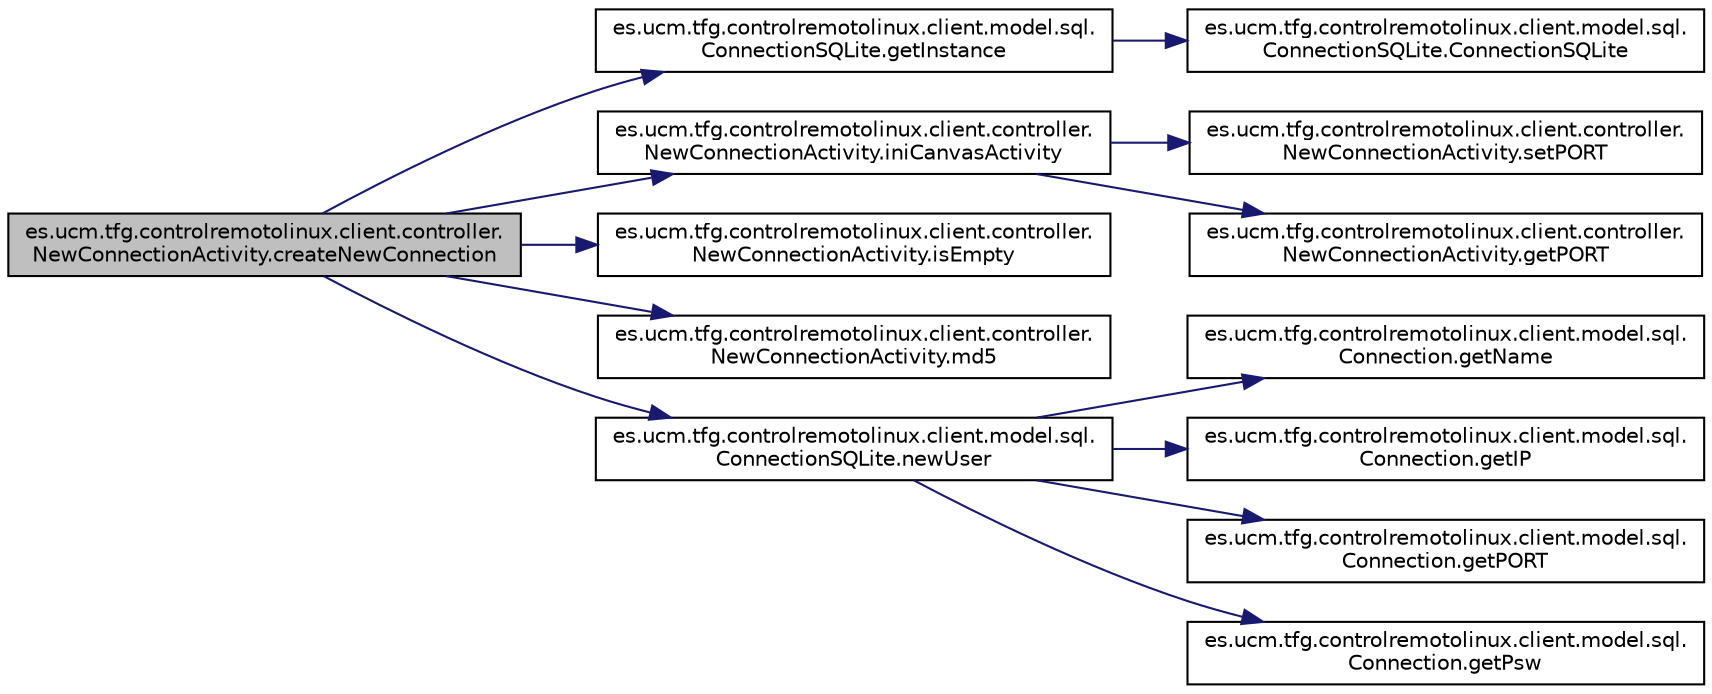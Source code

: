 digraph "es.ucm.tfg.controlremotolinux.client.controller.NewConnectionActivity.createNewConnection"
{
  edge [fontname="Helvetica",fontsize="10",labelfontname="Helvetica",labelfontsize="10"];
  node [fontname="Helvetica",fontsize="10",shape=record];
  rankdir="LR";
  Node1 [label="es.ucm.tfg.controlremotolinux.client.controller.\lNewConnectionActivity.createNewConnection",height=0.2,width=0.4,color="black", fillcolor="grey75", style="filled" fontcolor="black"];
  Node1 -> Node2 [color="midnightblue",fontsize="10",style="solid"];
  Node2 [label="es.ucm.tfg.controlremotolinux.client.model.sql.\lConnectionSQLite.getInstance",height=0.2,width=0.4,color="black", fillcolor="white", style="filled",URL="$classes_1_1ucm_1_1tfg_1_1controlremotolinux_1_1client_1_1model_1_1sql_1_1ConnectionSQLite.html#a0f82a8e698f6666f8fccedca93bafcc9"];
  Node2 -> Node3 [color="midnightblue",fontsize="10",style="solid"];
  Node3 [label="es.ucm.tfg.controlremotolinux.client.model.sql.\lConnectionSQLite.ConnectionSQLite",height=0.2,width=0.4,color="black", fillcolor="white", style="filled",URL="$classes_1_1ucm_1_1tfg_1_1controlremotolinux_1_1client_1_1model_1_1sql_1_1ConnectionSQLite.html#a4dc4c2ff2209a11e9c36fcb1574307cb"];
  Node1 -> Node4 [color="midnightblue",fontsize="10",style="solid"];
  Node4 [label="es.ucm.tfg.controlremotolinux.client.controller.\lNewConnectionActivity.iniCanvasActivity",height=0.2,width=0.4,color="black", fillcolor="white", style="filled",URL="$classes_1_1ucm_1_1tfg_1_1controlremotolinux_1_1client_1_1controller_1_1NewConnectionActivity.html#af58815772336a22f531303604ecd4836"];
  Node4 -> Node5 [color="midnightblue",fontsize="10",style="solid"];
  Node5 [label="es.ucm.tfg.controlremotolinux.client.controller.\lNewConnectionActivity.setPORT",height=0.2,width=0.4,color="black", fillcolor="white", style="filled",URL="$classes_1_1ucm_1_1tfg_1_1controlremotolinux_1_1client_1_1controller_1_1NewConnectionActivity.html#a90e87d0692aad48bf27131a67e01de3c"];
  Node4 -> Node6 [color="midnightblue",fontsize="10",style="solid"];
  Node6 [label="es.ucm.tfg.controlremotolinux.client.controller.\lNewConnectionActivity.getPORT",height=0.2,width=0.4,color="black", fillcolor="white", style="filled",URL="$classes_1_1ucm_1_1tfg_1_1controlremotolinux_1_1client_1_1controller_1_1NewConnectionActivity.html#a38702c3658024533235e91e188f29764"];
  Node1 -> Node7 [color="midnightblue",fontsize="10",style="solid"];
  Node7 [label="es.ucm.tfg.controlremotolinux.client.controller.\lNewConnectionActivity.isEmpty",height=0.2,width=0.4,color="black", fillcolor="white", style="filled",URL="$classes_1_1ucm_1_1tfg_1_1controlremotolinux_1_1client_1_1controller_1_1NewConnectionActivity.html#a53fea0f7b7035eb88667772966b12fd6"];
  Node1 -> Node8 [color="midnightblue",fontsize="10",style="solid"];
  Node8 [label="es.ucm.tfg.controlremotolinux.client.controller.\lNewConnectionActivity.md5",height=0.2,width=0.4,color="black", fillcolor="white", style="filled",URL="$classes_1_1ucm_1_1tfg_1_1controlremotolinux_1_1client_1_1controller_1_1NewConnectionActivity.html#aaf0c70af73614bfd4c4a156407d53ef4"];
  Node1 -> Node9 [color="midnightblue",fontsize="10",style="solid"];
  Node9 [label="es.ucm.tfg.controlremotolinux.client.model.sql.\lConnectionSQLite.newUser",height=0.2,width=0.4,color="black", fillcolor="white", style="filled",URL="$classes_1_1ucm_1_1tfg_1_1controlremotolinux_1_1client_1_1model_1_1sql_1_1ConnectionSQLite.html#a6a680a3ac50262a0c6c464fe89fdab9d",tooltip="Create a new User."];
  Node9 -> Node10 [color="midnightblue",fontsize="10",style="solid"];
  Node10 [label="es.ucm.tfg.controlremotolinux.client.model.sql.\lConnection.getName",height=0.2,width=0.4,color="black", fillcolor="white", style="filled",URL="$classes_1_1ucm_1_1tfg_1_1controlremotolinux_1_1client_1_1model_1_1sql_1_1Connection.html#a6694bb1be6d9d9b2778345efe560b66b"];
  Node9 -> Node11 [color="midnightblue",fontsize="10",style="solid"];
  Node11 [label="es.ucm.tfg.controlremotolinux.client.model.sql.\lConnection.getIP",height=0.2,width=0.4,color="black", fillcolor="white", style="filled",URL="$classes_1_1ucm_1_1tfg_1_1controlremotolinux_1_1client_1_1model_1_1sql_1_1Connection.html#a031c3070c774bdb3c70980ebf2ffbf81"];
  Node9 -> Node12 [color="midnightblue",fontsize="10",style="solid"];
  Node12 [label="es.ucm.tfg.controlremotolinux.client.model.sql.\lConnection.getPORT",height=0.2,width=0.4,color="black", fillcolor="white", style="filled",URL="$classes_1_1ucm_1_1tfg_1_1controlremotolinux_1_1client_1_1model_1_1sql_1_1Connection.html#a4f62f5fe76d19dafae0aea4c4cf3ea53"];
  Node9 -> Node13 [color="midnightblue",fontsize="10",style="solid"];
  Node13 [label="es.ucm.tfg.controlremotolinux.client.model.sql.\lConnection.getPsw",height=0.2,width=0.4,color="black", fillcolor="white", style="filled",URL="$classes_1_1ucm_1_1tfg_1_1controlremotolinux_1_1client_1_1model_1_1sql_1_1Connection.html#a24595703a2c69281b6a19fa5df202838"];
}
